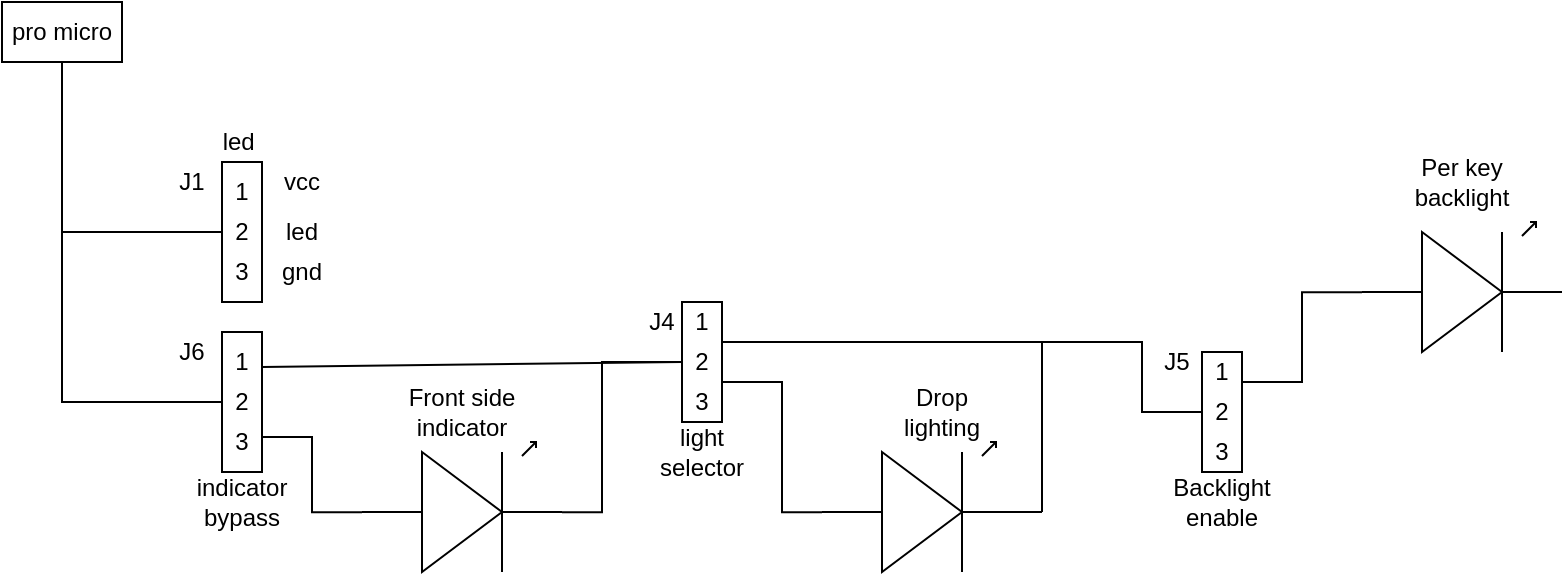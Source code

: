 <mxfile version="14.5.8" type="device"><diagram id="m1DZjbyZRsrUGZoKf5Fs" name="Page-1"><mxGraphModel dx="474" dy="254" grid="1" gridSize="10" guides="1" tooltips="1" connect="1" arrows="1" fold="1" page="1" pageScale="1" pageWidth="850" pageHeight="1100" math="0" shadow="0"><root><mxCell id="0"/><mxCell id="1" parent="0"/><mxCell id="ilbpySF7ytevb_P4gTMq-1" value="pro micro" style="rounded=0;whiteSpace=wrap;html=1;" parent="1" vertex="1"><mxGeometry x="40" y="170" width="60" height="30" as="geometry"/></mxCell><mxCell id="ilbpySF7ytevb_P4gTMq-29" style="edgeStyle=orthogonalEdgeStyle;rounded=0;orthogonalLoop=1;jettySize=auto;html=1;exitX=1;exitY=0.54;exitDx=0;exitDy=0;exitPerimeter=0;endArrow=none;endFill=0;" parent="1" source="ilbpySF7ytevb_P4gTMq-2" edge="1"><mxGeometry relative="1" as="geometry"><mxPoint x="380" y="350" as="targetPoint"/><Array as="points"><mxPoint x="340" y="425"/><mxPoint x="340" y="350"/></Array></mxGeometry></mxCell><mxCell id="ilbpySF7ytevb_P4gTMq-2" value="" style="verticalLabelPosition=bottom;shadow=0;dashed=0;align=center;html=1;verticalAlign=top;shape=mxgraph.electrical.opto_electronics.led_1;pointerEvents=1;" parent="1" vertex="1"><mxGeometry x="220" y="390" width="100" height="65" as="geometry"/></mxCell><mxCell id="ilbpySF7ytevb_P4gTMq-3" value="" style="verticalLabelPosition=bottom;shadow=0;dashed=0;align=center;html=1;verticalAlign=top;shape=mxgraph.electrical.opto_electronics.led_1;pointerEvents=1;" parent="1" vertex="1"><mxGeometry x="720" y="280" width="100" height="65" as="geometry"/></mxCell><mxCell id="ilbpySF7ytevb_P4gTMq-4" value="" style="verticalLabelPosition=bottom;shadow=0;dashed=0;align=center;html=1;verticalAlign=top;shape=mxgraph.electrical.opto_electronics.led_1;pointerEvents=1;" parent="1" vertex="1"><mxGeometry x="450" y="390" width="100" height="65" as="geometry"/></mxCell><mxCell id="ilbpySF7ytevb_P4gTMq-8" style="edgeStyle=orthogonalEdgeStyle;rounded=0;orthogonalLoop=1;jettySize=auto;html=1;exitX=0;exitY=0.5;exitDx=0;exitDy=0;endArrow=none;endFill=0;entryX=0.5;entryY=1;entryDx=0;entryDy=0;" parent="1" source="ilbpySF7ytevb_P4gTMq-5" target="ilbpySF7ytevb_P4gTMq-1" edge="1"><mxGeometry relative="1" as="geometry"><mxPoint x="70" y="370" as="targetPoint"/><Array as="points"><mxPoint x="70" y="370"/></Array></mxGeometry></mxCell><mxCell id="ilbpySF7ytevb_P4gTMq-28" style="edgeStyle=orthogonalEdgeStyle;rounded=0;orthogonalLoop=1;jettySize=auto;html=1;exitX=1;exitY=0.75;exitDx=0;exitDy=0;endArrow=none;endFill=0;entryX=0;entryY=0.54;entryDx=0;entryDy=0;entryPerimeter=0;" parent="1" source="ilbpySF7ytevb_P4gTMq-5" target="ilbpySF7ytevb_P4gTMq-2" edge="1"><mxGeometry relative="1" as="geometry"><mxPoint x="210" y="420" as="targetPoint"/></mxGeometry></mxCell><mxCell id="ilbpySF7ytevb_P4gTMq-5" value="" style="rounded=0;whiteSpace=wrap;html=1;" parent="1" vertex="1"><mxGeometry x="150" y="335" width="20" height="70" as="geometry"/></mxCell><mxCell id="ilbpySF7ytevb_P4gTMq-12" value="" style="endArrow=none;html=1;entryX=0;entryY=0.5;entryDx=0;entryDy=0;exitX=1;exitY=0.25;exitDx=0;exitDy=0;" parent="1" source="ilbpySF7ytevb_P4gTMq-5" target="ilbpySF7ytevb_P4gTMq-14" edge="1"><mxGeometry width="50" height="50" relative="1" as="geometry"><mxPoint x="200" y="360" as="sourcePoint"/><mxPoint x="400" y="355" as="targetPoint"/></mxGeometry></mxCell><mxCell id="ilbpySF7ytevb_P4gTMq-21" style="edgeStyle=orthogonalEdgeStyle;rounded=0;orthogonalLoop=1;jettySize=auto;html=1;exitX=1;exitY=0.25;exitDx=0;exitDy=0;endArrow=none;endFill=0;entryX=0;entryY=0.54;entryDx=0;entryDy=0;entryPerimeter=0;" parent="1" source="ilbpySF7ytevb_P4gTMq-14" target="ilbpySF7ytevb_P4gTMq-4" edge="1"><mxGeometry relative="1" as="geometry"><mxPoint x="430" y="310" as="targetPoint"/><Array as="points"><mxPoint x="400" y="360"/><mxPoint x="430" y="360"/><mxPoint x="430" y="425"/></Array></mxGeometry></mxCell><mxCell id="ilbpySF7ytevb_P4gTMq-25" style="edgeStyle=orthogonalEdgeStyle;rounded=0;orthogonalLoop=1;jettySize=auto;html=1;exitX=1;exitY=0.75;exitDx=0;exitDy=0;entryX=0;entryY=0.5;entryDx=0;entryDy=0;endArrow=none;endFill=0;" parent="1" source="ilbpySF7ytevb_P4gTMq-14" target="ilbpySF7ytevb_P4gTMq-23" edge="1"><mxGeometry relative="1" as="geometry"><Array as="points"><mxPoint x="400" y="340"/><mxPoint x="610" y="340"/><mxPoint x="610" y="375"/></Array></mxGeometry></mxCell><mxCell id="ilbpySF7ytevb_P4gTMq-14" value="" style="rounded=0;whiteSpace=wrap;html=1;" parent="1" vertex="1"><mxGeometry x="380" y="320" width="20" height="60" as="geometry"/></mxCell><mxCell id="ilbpySF7ytevb_P4gTMq-15" value="" style="rounded=0;whiteSpace=wrap;html=1;" parent="1" vertex="1"><mxGeometry x="150" y="250" width="20" height="70" as="geometry"/></mxCell><mxCell id="ilbpySF7ytevb_P4gTMq-16" value="" style="endArrow=none;html=1;entryX=0;entryY=0.5;entryDx=0;entryDy=0;" parent="1" target="ilbpySF7ytevb_P4gTMq-15" edge="1"><mxGeometry width="50" height="50" relative="1" as="geometry"><mxPoint x="70" y="285" as="sourcePoint"/><mxPoint x="500" y="240" as="targetPoint"/></mxGeometry></mxCell><mxCell id="ilbpySF7ytevb_P4gTMq-17" value="led&amp;nbsp;" style="text;html=1;strokeColor=none;fillColor=none;align=center;verticalAlign=middle;whiteSpace=wrap;rounded=0;" parent="1" vertex="1"><mxGeometry x="140" y="230" width="40" height="20" as="geometry"/></mxCell><mxCell id="ilbpySF7ytevb_P4gTMq-18" value="indicator bypass" style="text;html=1;strokeColor=none;fillColor=none;align=center;verticalAlign=middle;whiteSpace=wrap;rounded=0;" parent="1" vertex="1"><mxGeometry x="140" y="410" width="40" height="20" as="geometry"/></mxCell><mxCell id="ilbpySF7ytevb_P4gTMq-19" value="Front side indicator" style="text;html=1;strokeColor=none;fillColor=none;align=center;verticalAlign=middle;whiteSpace=wrap;rounded=0;" parent="1" vertex="1"><mxGeometry x="240" y="365" width="60" height="20" as="geometry"/></mxCell><mxCell id="ilbpySF7ytevb_P4gTMq-20" value="light selector" style="text;html=1;strokeColor=none;fillColor=none;align=center;verticalAlign=middle;whiteSpace=wrap;rounded=0;" parent="1" vertex="1"><mxGeometry x="360" y="385" width="60" height="20" as="geometry"/></mxCell><mxCell id="ilbpySF7ytevb_P4gTMq-22" value="Drop lighting" style="text;html=1;strokeColor=none;fillColor=none;align=center;verticalAlign=middle;whiteSpace=wrap;rounded=0;" parent="1" vertex="1"><mxGeometry x="490" y="365" width="40" height="20" as="geometry"/></mxCell><mxCell id="ilbpySF7ytevb_P4gTMq-26" style="edgeStyle=orthogonalEdgeStyle;rounded=0;orthogonalLoop=1;jettySize=auto;html=1;exitX=1;exitY=0.25;exitDx=0;exitDy=0;entryX=0;entryY=0.54;entryDx=0;entryDy=0;entryPerimeter=0;endArrow=none;endFill=0;" parent="1" source="ilbpySF7ytevb_P4gTMq-23" target="ilbpySF7ytevb_P4gTMq-3" edge="1"><mxGeometry relative="1" as="geometry"><Array as="points"><mxPoint x="690" y="360"/><mxPoint x="690" y="315"/></Array></mxGeometry></mxCell><mxCell id="ilbpySF7ytevb_P4gTMq-23" value="" style="rounded=0;whiteSpace=wrap;html=1;" parent="1" vertex="1"><mxGeometry x="640" y="345" width="20" height="60" as="geometry"/></mxCell><mxCell id="ilbpySF7ytevb_P4gTMq-24" value="Backlight enable" style="text;html=1;strokeColor=none;fillColor=none;align=center;verticalAlign=middle;whiteSpace=wrap;rounded=0;" parent="1" vertex="1"><mxGeometry x="630" y="410" width="40" height="20" as="geometry"/></mxCell><mxCell id="ilbpySF7ytevb_P4gTMq-30" value="J1" style="text;html=1;strokeColor=none;fillColor=none;align=center;verticalAlign=middle;whiteSpace=wrap;rounded=0;" parent="1" vertex="1"><mxGeometry x="115" y="250" width="40" height="20" as="geometry"/></mxCell><mxCell id="ilbpySF7ytevb_P4gTMq-31" value="J6" style="text;html=1;strokeColor=none;fillColor=none;align=center;verticalAlign=middle;whiteSpace=wrap;rounded=0;" parent="1" vertex="1"><mxGeometry x="115" y="335" width="40" height="20" as="geometry"/></mxCell><mxCell id="ilbpySF7ytevb_P4gTMq-32" value="J4" style="text;html=1;strokeColor=none;fillColor=none;align=center;verticalAlign=middle;whiteSpace=wrap;rounded=0;" parent="1" vertex="1"><mxGeometry x="350" y="320" width="40" height="20" as="geometry"/></mxCell><mxCell id="ilbpySF7ytevb_P4gTMq-33" value="J5" style="text;html=1;strokeColor=none;fillColor=none;align=center;verticalAlign=middle;whiteSpace=wrap;rounded=0;" parent="1" vertex="1"><mxGeometry x="615" y="340" width="25" height="20" as="geometry"/></mxCell><mxCell id="ilbpySF7ytevb_P4gTMq-46" value="vcc" style="text;html=1;strokeColor=none;fillColor=none;align=center;verticalAlign=middle;whiteSpace=wrap;rounded=0;" parent="1" vertex="1"><mxGeometry x="170" y="250" width="40" height="20" as="geometry"/></mxCell><mxCell id="ilbpySF7ytevb_P4gTMq-47" value="led" style="text;html=1;strokeColor=none;fillColor=none;align=center;verticalAlign=middle;whiteSpace=wrap;rounded=0;" parent="1" vertex="1"><mxGeometry x="170" y="275" width="40" height="20" as="geometry"/></mxCell><mxCell id="ilbpySF7ytevb_P4gTMq-48" value="gnd" style="text;html=1;strokeColor=none;fillColor=none;align=center;verticalAlign=middle;whiteSpace=wrap;rounded=0;" parent="1" vertex="1"><mxGeometry x="170" y="295" width="40" height="20" as="geometry"/></mxCell><mxCell id="ilbpySF7ytevb_P4gTMq-49" value="1" style="text;html=1;strokeColor=none;fillColor=none;align=center;verticalAlign=middle;whiteSpace=wrap;rounded=0;" parent="1" vertex="1"><mxGeometry x="155" y="255" width="10" height="20" as="geometry"/></mxCell><mxCell id="ilbpySF7ytevb_P4gTMq-50" value="2" style="text;html=1;strokeColor=none;fillColor=none;align=center;verticalAlign=middle;whiteSpace=wrap;rounded=0;" parent="1" vertex="1"><mxGeometry x="155" y="275" width="10" height="20" as="geometry"/></mxCell><mxCell id="ilbpySF7ytevb_P4gTMq-51" value="3" style="text;html=1;strokeColor=none;fillColor=none;align=center;verticalAlign=middle;whiteSpace=wrap;rounded=0;" parent="1" vertex="1"><mxGeometry x="155" y="295" width="10" height="20" as="geometry"/></mxCell><mxCell id="ilbpySF7ytevb_P4gTMq-52" value="1" style="text;html=1;strokeColor=none;fillColor=none;align=center;verticalAlign=middle;whiteSpace=wrap;rounded=0;" parent="1" vertex="1"><mxGeometry x="385" y="320" width="10" height="20" as="geometry"/></mxCell><mxCell id="ilbpySF7ytevb_P4gTMq-53" value="2" style="text;html=1;strokeColor=none;fillColor=none;align=center;verticalAlign=middle;whiteSpace=wrap;rounded=0;" parent="1" vertex="1"><mxGeometry x="385" y="340" width="10" height="20" as="geometry"/></mxCell><mxCell id="ilbpySF7ytevb_P4gTMq-54" value="3" style="text;html=1;strokeColor=none;fillColor=none;align=center;verticalAlign=middle;whiteSpace=wrap;rounded=0;" parent="1" vertex="1"><mxGeometry x="385" y="360" width="10" height="20" as="geometry"/></mxCell><mxCell id="ilbpySF7ytevb_P4gTMq-55" value="1" style="text;html=1;strokeColor=none;fillColor=none;align=center;verticalAlign=middle;whiteSpace=wrap;rounded=0;" parent="1" vertex="1"><mxGeometry x="155" y="340" width="10" height="20" as="geometry"/></mxCell><mxCell id="ilbpySF7ytevb_P4gTMq-56" value="2" style="text;html=1;strokeColor=none;fillColor=none;align=center;verticalAlign=middle;whiteSpace=wrap;rounded=0;" parent="1" vertex="1"><mxGeometry x="155" y="360" width="10" height="20" as="geometry"/></mxCell><mxCell id="ilbpySF7ytevb_P4gTMq-57" value="3" style="text;html=1;strokeColor=none;fillColor=none;align=center;verticalAlign=middle;whiteSpace=wrap;rounded=0;" parent="1" vertex="1"><mxGeometry x="155" y="380" width="10" height="20" as="geometry"/></mxCell><mxCell id="ilbpySF7ytevb_P4gTMq-58" value="1" style="text;html=1;strokeColor=none;fillColor=none;align=center;verticalAlign=middle;whiteSpace=wrap;rounded=0;" parent="1" vertex="1"><mxGeometry x="645" y="345" width="10" height="20" as="geometry"/></mxCell><mxCell id="ilbpySF7ytevb_P4gTMq-59" value="2" style="text;html=1;strokeColor=none;fillColor=none;align=center;verticalAlign=middle;whiteSpace=wrap;rounded=0;" parent="1" vertex="1"><mxGeometry x="645" y="365" width="10" height="20" as="geometry"/></mxCell><mxCell id="ilbpySF7ytevb_P4gTMq-60" value="3" style="text;html=1;strokeColor=none;fillColor=none;align=center;verticalAlign=middle;whiteSpace=wrap;rounded=0;" parent="1" vertex="1"><mxGeometry x="645" y="385" width="10" height="20" as="geometry"/></mxCell><mxCell id="ilbpySF7ytevb_P4gTMq-64" value="Per key backlight" style="text;html=1;strokeColor=none;fillColor=none;align=center;verticalAlign=middle;whiteSpace=wrap;rounded=0;" parent="1" vertex="1"><mxGeometry x="725" y="250" width="90" height="20" as="geometry"/></mxCell><mxCell id="fCF8RqT-HLAfA7BB4Kg1-5" value="" style="endArrow=none;html=1;" edge="1" parent="1"><mxGeometry width="50" height="50" relative="1" as="geometry"><mxPoint x="560" y="425" as="sourcePoint"/><mxPoint x="560" y="340" as="targetPoint"/></mxGeometry></mxCell><mxCell id="fCF8RqT-HLAfA7BB4Kg1-10" value="" style="endArrow=none;html=1;" edge="1" parent="1"><mxGeometry width="50" height="50" relative="1" as="geometry"><mxPoint x="550" y="425" as="sourcePoint"/><mxPoint x="560" y="425" as="targetPoint"/></mxGeometry></mxCell></root></mxGraphModel></diagram></mxfile>